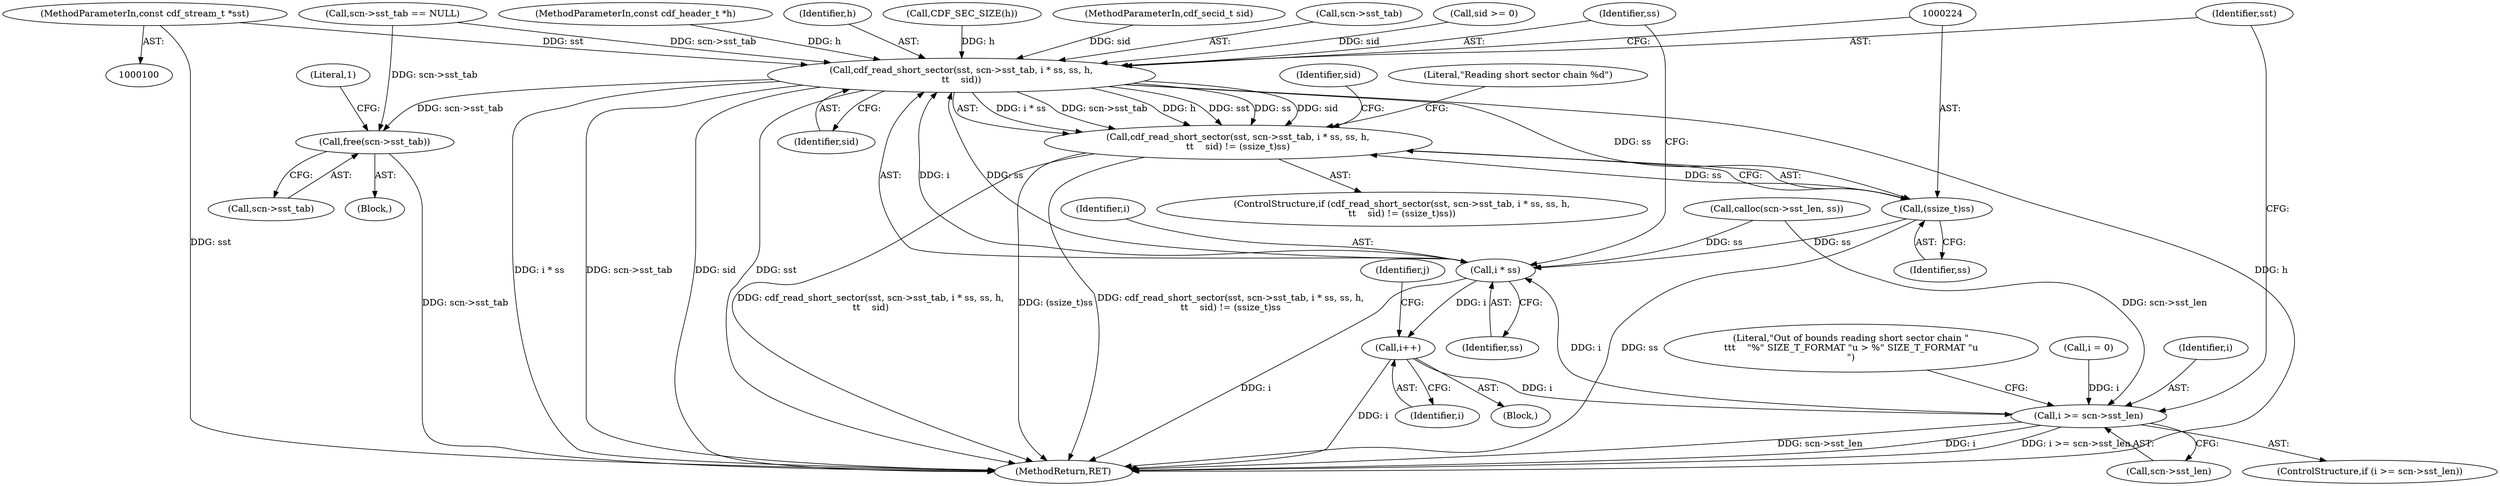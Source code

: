 digraph "0_file_1aec04dbf8a24b8a6ba64c4f74efa0628e36db0b_1@pointer" {
"1000103" [label="(MethodParameterIn,const cdf_stream_t *sst)"];
"1000212" [label="(Call,cdf_read_short_sector(sst, scn->sst_tab, i * ss, ss, h,\n\t\t    sid))"];
"1000211" [label="(Call,cdf_read_short_sector(sst, scn->sst_tab, i * ss, ss, h,\n\t\t    sid) != (ssize_t)ss)"];
"1000223" [label="(Call,(ssize_t)ss)"];
"1000217" [label="(Call,i * ss)"];
"1000175" [label="(Call,i++)"];
"1000192" [label="(Call,i >= scn->sst_len)"];
"1000245" [label="(Call,free(scn->sst_tab))"];
"1000246" [label="(Call,scn->sst_tab)"];
"1000157" [label="(Call,scn->sst_tab == NULL)"];
"1000175" [label="(Call,i++)"];
"1000101" [label="(MethodParameterIn,const cdf_header_t *h)"];
"1000200" [label="(Literal,\"Out of bounds reading short sector chain \"\n\t\t\t    \"%\" SIZE_T_FORMAT \"u > %\" SIZE_T_FORMAT \"u\n\")"];
"1000103" [label="(MethodParameterIn,const cdf_stream_t *sst)"];
"1000168" [label="(Call,i = 0)"];
"1000251" [label="(Literal,1)"];
"1000176" [label="(Identifier,i)"];
"1000223" [label="(Call,(ssize_t)ss)"];
"1000151" [label="(Call,calloc(scn->sst_len, ss))"];
"1000192" [label="(Call,i >= scn->sst_len)"];
"1000233" [label="(Identifier,sid)"];
"1000219" [label="(Identifier,ss)"];
"1000174" [label="(Block,)"];
"1000222" [label="(Identifier,sid)"];
"1000229" [label="(Literal,\"Reading short sector chain %d\")"];
"1000252" [label="(MethodReturn,RET)"];
"1000107" [label="(Block,)"];
"1000221" [label="(Identifier,h)"];
"1000211" [label="(Call,cdf_read_short_sector(sst, scn->sst_tab, i * ss, ss, h,\n\t\t    sid) != (ssize_t)ss)"];
"1000220" [label="(Identifier,ss)"];
"1000122" [label="(Call,CDF_SEC_SIZE(h))"];
"1000104" [label="(MethodParameterIn,cdf_secid_t sid)"];
"1000193" [label="(Identifier,i)"];
"1000225" [label="(Identifier,ss)"];
"1000178" [label="(Identifier,j)"];
"1000212" [label="(Call,cdf_read_short_sector(sst, scn->sst_tab, i * ss, ss, h,\n\t\t    sid))"];
"1000214" [label="(Call,scn->sst_tab)"];
"1000217" [label="(Call,i * ss)"];
"1000191" [label="(ControlStructure,if (i >= scn->sst_len))"];
"1000171" [label="(Call,sid >= 0)"];
"1000245" [label="(Call,free(scn->sst_tab))"];
"1000218" [label="(Identifier,i)"];
"1000213" [label="(Identifier,sst)"];
"1000194" [label="(Call,scn->sst_len)"];
"1000210" [label="(ControlStructure,if (cdf_read_short_sector(sst, scn->sst_tab, i * ss, ss, h,\n\t\t    sid) != (ssize_t)ss))"];
"1000103" -> "1000100"  [label="AST: "];
"1000103" -> "1000252"  [label="DDG: sst"];
"1000103" -> "1000212"  [label="DDG: sst"];
"1000212" -> "1000211"  [label="AST: "];
"1000212" -> "1000222"  [label="CFG: "];
"1000213" -> "1000212"  [label="AST: "];
"1000214" -> "1000212"  [label="AST: "];
"1000217" -> "1000212"  [label="AST: "];
"1000220" -> "1000212"  [label="AST: "];
"1000221" -> "1000212"  [label="AST: "];
"1000222" -> "1000212"  [label="AST: "];
"1000224" -> "1000212"  [label="CFG: "];
"1000212" -> "1000252"  [label="DDG: h"];
"1000212" -> "1000252"  [label="DDG: i * ss"];
"1000212" -> "1000252"  [label="DDG: scn->sst_tab"];
"1000212" -> "1000252"  [label="DDG: sid"];
"1000212" -> "1000252"  [label="DDG: sst"];
"1000212" -> "1000211"  [label="DDG: i * ss"];
"1000212" -> "1000211"  [label="DDG: scn->sst_tab"];
"1000212" -> "1000211"  [label="DDG: h"];
"1000212" -> "1000211"  [label="DDG: sst"];
"1000212" -> "1000211"  [label="DDG: ss"];
"1000212" -> "1000211"  [label="DDG: sid"];
"1000157" -> "1000212"  [label="DDG: scn->sst_tab"];
"1000217" -> "1000212"  [label="DDG: i"];
"1000217" -> "1000212"  [label="DDG: ss"];
"1000122" -> "1000212"  [label="DDG: h"];
"1000101" -> "1000212"  [label="DDG: h"];
"1000171" -> "1000212"  [label="DDG: sid"];
"1000104" -> "1000212"  [label="DDG: sid"];
"1000212" -> "1000223"  [label="DDG: ss"];
"1000212" -> "1000245"  [label="DDG: scn->sst_tab"];
"1000211" -> "1000210"  [label="AST: "];
"1000211" -> "1000223"  [label="CFG: "];
"1000223" -> "1000211"  [label="AST: "];
"1000229" -> "1000211"  [label="CFG: "];
"1000233" -> "1000211"  [label="CFG: "];
"1000211" -> "1000252"  [label="DDG: cdf_read_short_sector(sst, scn->sst_tab, i * ss, ss, h,\n\t\t    sid)"];
"1000211" -> "1000252"  [label="DDG: (ssize_t)ss"];
"1000211" -> "1000252"  [label="DDG: cdf_read_short_sector(sst, scn->sst_tab, i * ss, ss, h,\n\t\t    sid) != (ssize_t)ss"];
"1000223" -> "1000211"  [label="DDG: ss"];
"1000223" -> "1000225"  [label="CFG: "];
"1000224" -> "1000223"  [label="AST: "];
"1000225" -> "1000223"  [label="AST: "];
"1000223" -> "1000252"  [label="DDG: ss"];
"1000223" -> "1000217"  [label="DDG: ss"];
"1000217" -> "1000219"  [label="CFG: "];
"1000218" -> "1000217"  [label="AST: "];
"1000219" -> "1000217"  [label="AST: "];
"1000220" -> "1000217"  [label="CFG: "];
"1000217" -> "1000252"  [label="DDG: i"];
"1000217" -> "1000175"  [label="DDG: i"];
"1000192" -> "1000217"  [label="DDG: i"];
"1000151" -> "1000217"  [label="DDG: ss"];
"1000175" -> "1000174"  [label="AST: "];
"1000175" -> "1000176"  [label="CFG: "];
"1000176" -> "1000175"  [label="AST: "];
"1000178" -> "1000175"  [label="CFG: "];
"1000175" -> "1000252"  [label="DDG: i"];
"1000175" -> "1000192"  [label="DDG: i"];
"1000192" -> "1000191"  [label="AST: "];
"1000192" -> "1000194"  [label="CFG: "];
"1000193" -> "1000192"  [label="AST: "];
"1000194" -> "1000192"  [label="AST: "];
"1000200" -> "1000192"  [label="CFG: "];
"1000213" -> "1000192"  [label="CFG: "];
"1000192" -> "1000252"  [label="DDG: scn->sst_len"];
"1000192" -> "1000252"  [label="DDG: i"];
"1000192" -> "1000252"  [label="DDG: i >= scn->sst_len"];
"1000168" -> "1000192"  [label="DDG: i"];
"1000151" -> "1000192"  [label="DDG: scn->sst_len"];
"1000245" -> "1000107"  [label="AST: "];
"1000245" -> "1000246"  [label="CFG: "];
"1000246" -> "1000245"  [label="AST: "];
"1000251" -> "1000245"  [label="CFG: "];
"1000245" -> "1000252"  [label="DDG: scn->sst_tab"];
"1000157" -> "1000245"  [label="DDG: scn->sst_tab"];
}
